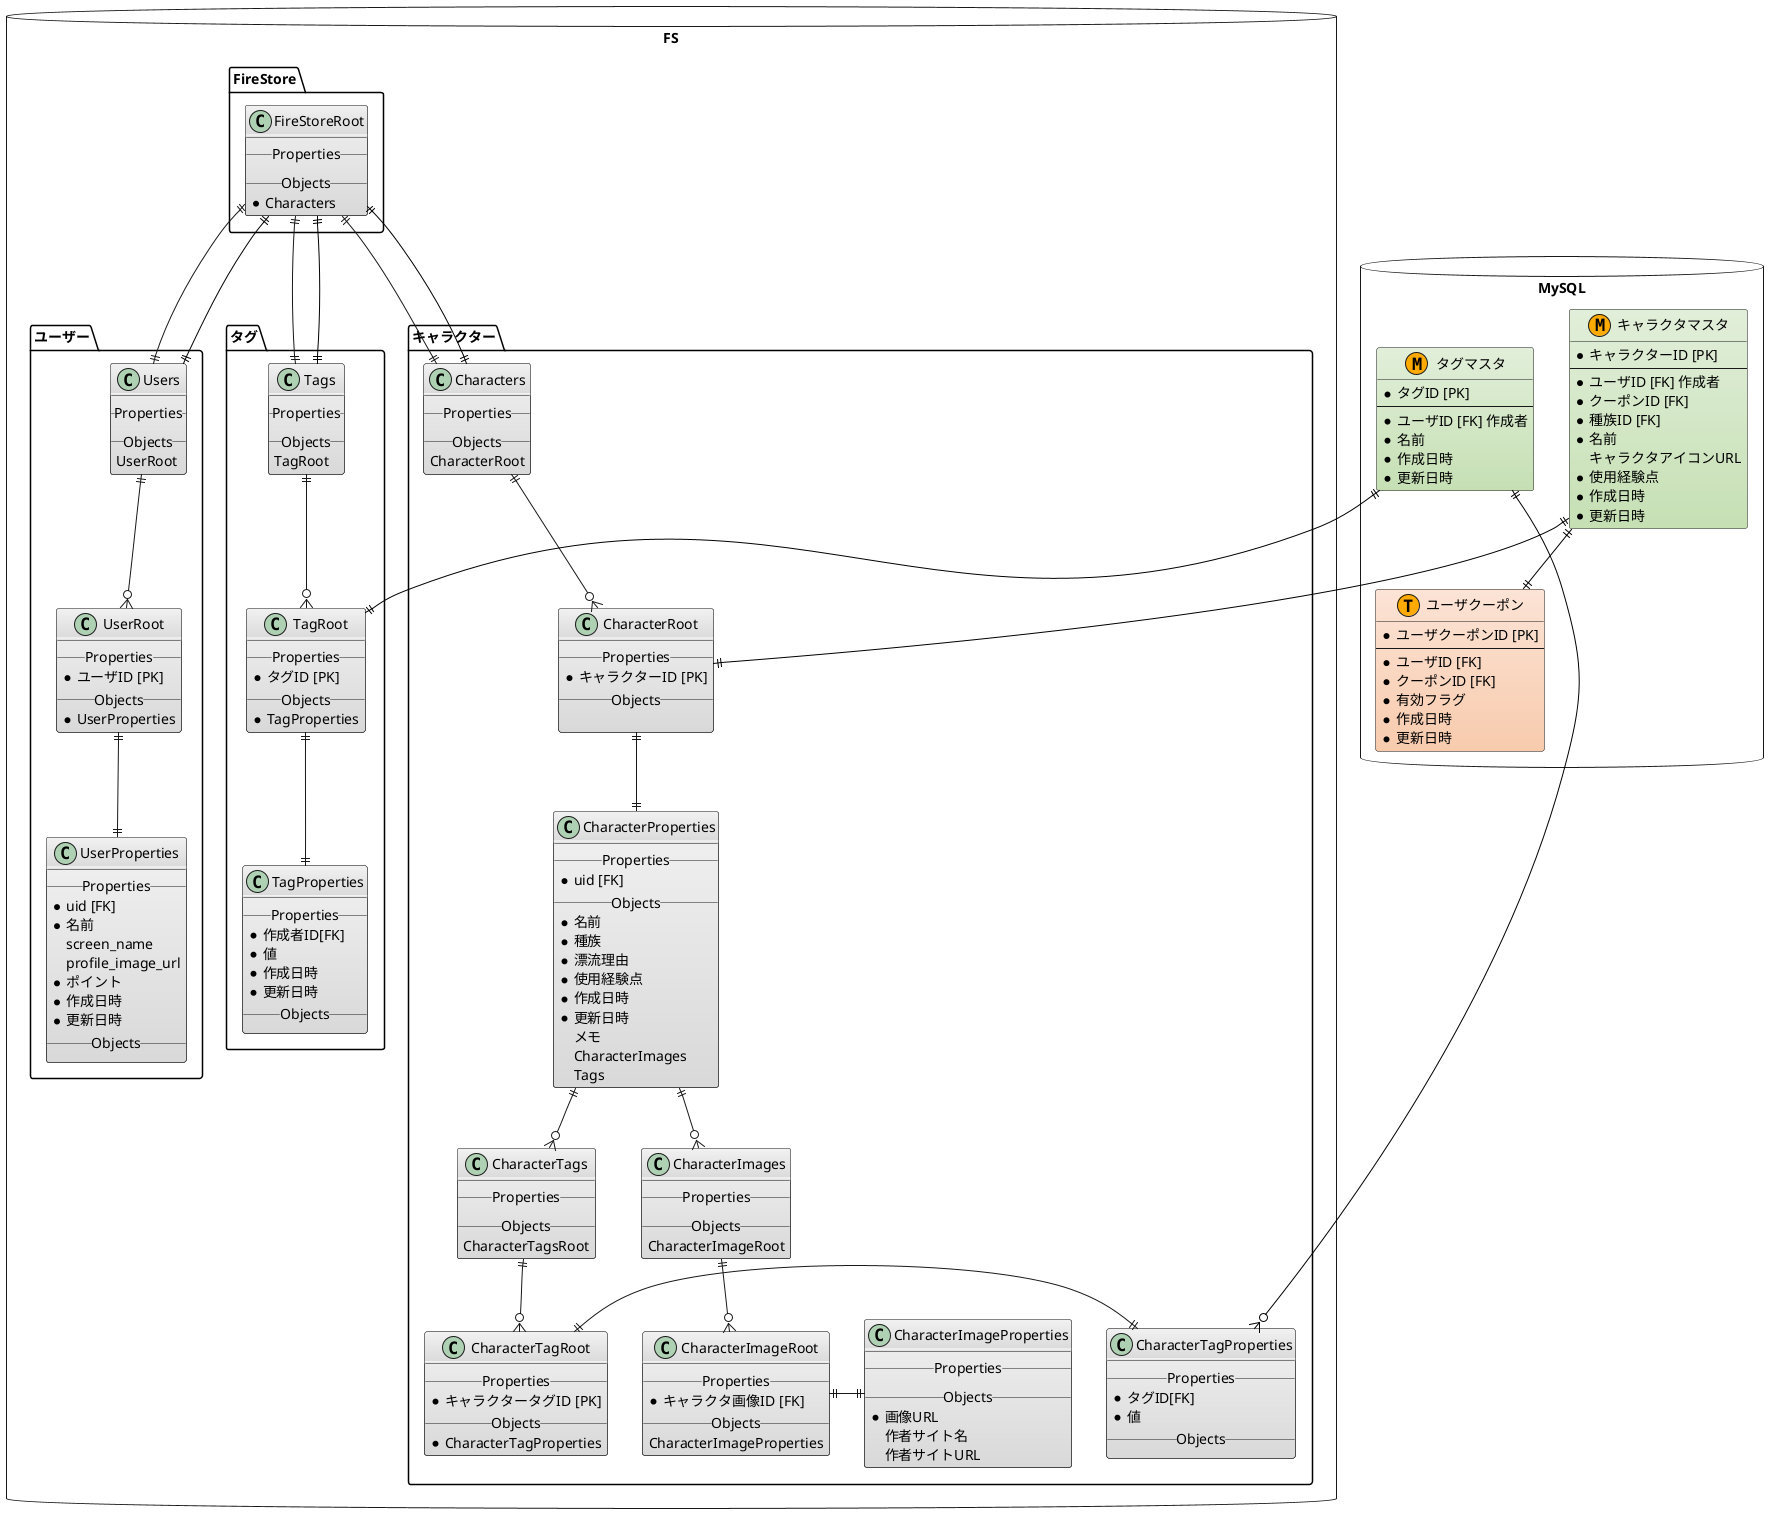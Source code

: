 @startuml
  /'
    * NOT NULL

    --o{ 0以上
    --|{ 1以上
    --|| 1
    --o| 0か1
    
  '/
package "FS" as fireStore <<Database>> {
  package "FireStore" as fs {
    class FireStoreRoot {
      __Properties__
      __Objects__
      * Characters
    }
  }
  package "ユーザー" as user {
    class Users {
      __Properties__
      __Objects__
      UserRoot
    }
    class UserRoot {
      __Properties__
      * ユーザID [PK]
      __Objects__
      * UserProperties
    }
    class UserProperties {
      __Properties__
        * uid [FK]
        * 名前
        screen_name
        profile_image_url
        * ポイント
        * 作成日時
        * 更新日時
      __Objects__
    }
  }

  package "タグ" as tag {
    class Tags {
      __Properties__
      __Objects__
      TagRoot
    }
    class TagRoot {
      __Properties__
      * タグID [PK]
      __Objects__
      * TagProperties
    }
    class TagProperties {
      __Properties__
      * 作成者ID[FK]
      * 値
      * 作成日時
      * 更新日時
      __Objects__
    }
  }

  package "キャラクター" as chara {
    class Characters {
      __Properties__
      __Objects__
      CharacterRoot
    }
    class CharacterRoot {
      __Properties__
      * キャラクターID [PK]
      __Objects__

    }
    class CharacterProperties {
      __Properties__
      * uid [FK]
      __Objects__
      * 名前
      * 種族
      * 漂流理由
      * 使用経験点
      * 作成日時
      * 更新日時
      メモ
      CharacterImages
      Tags
    }
      class CharacterTags {
      __Properties__
      __Objects__
      CharacterTagsRoot
    }
    class CharacterTagRoot {
      __Properties__
      * キャラクタータグID [PK]
      __Objects__
      * CharacterTagProperties
    }
    class CharacterTagProperties {
      __Properties__
      * タグID[FK]
      * 値
      __Objects__
    }
    class CharacterImages {
      __Properties__
      __Objects__
      CharacterImageRoot
    }
    class CharacterImageRoot {
      __Properties__
      * キャラクタ画像ID [FK]
      __Objects__
      CharacterImageProperties
    }
    class CharacterImageProperties {
      __Properties__
      __Objects__
      * 画像URL
      作者サイト名
      作者サイトURL
    }
  }
}
Characters ||--o{  CharacterRoot
CharacterRoot ||--|| CharacterProperties 
CharacterProperties ||--o{ CharacterImages
CharacterImages ||--o{ CharacterImageRoot
CharacterImageRoot ||-|| CharacterImageProperties
CharacterProperties ||--o{ CharacterTags
CharacterTags ||--o{ CharacterTagRoot
CharacterTagRoot ||-|| CharacterTagProperties

Users ||--o{  UserRoot
UserRoot ||--|| UserProperties 

Tags ||--o{  TagRoot
TagRoot ||--|| TagProperties 

FireStoreRoot ||--|| Characters
FireStoreRoot ||--|| Users
FireStoreRoot ||--|| Tags
/'
  図の中で目立たせたいエンティティに着色するための
  色の名前（定数）を定義します。
'/
!define MAIN_ENTITY #E2EFDA-C6E0B4
!define MAIN_ENTITY_2 #FCE4D6-F8CBAD

/' 他の色も、用途が分りやすいように名前をつけます。 '/
!define METAL #F2F2F2-D9D9D9
!define MASTER_MARK_COLOR AAFFAA
!define TRANSACTION_MARK_COLOR FFAA00

/'
  デフォルトのスタイルを設定します。
  この場合の指定は class です。entity ではエラーになります。
'/
skinparam class {
    BackgroundColor METAL
    BcharactersColor Black
    ArrowColor Black
}


package "MySQL" as mysql <<Database>> {
    /'
      マスターテーブルを M、トランザクションを T などと安直にしていますが、
      チーム内でルールを決めればなんでも良いと思います。交差テーブルは "I" とか。
      角丸四角形が描けない代替です。
      １文字なら "主" とか "従" とか日本語でも OK だったのが受ける。
     '/
    entity "キャラクタマスタ" as characters <<M,TRANSACTION_MARK_COLOR>> MAIN_ENTITY {
        * キャラクターID [PK]
        --
        * ユーザID [FK] 作成者
        * クーポンID [FK]
        * 種族ID [FK]
        * 名前
        キャラクタアイコンURL
        * 使用経験点
        * 作成日時
        * 更新日時
    }




    entity "ユーザクーポン" as user_coupons <<T,TRANSACTION_MARK_COLOR>> MAIN_ENTITY_2 {
        * ユーザクーポンID [PK]
        --
        * ユーザID [FK]
        * クーポンID [FK]
        * 有効フラグ
        * 作成日時
        * 更新日時
    }
    entity "タグマスタ" as tags <<M,TRANSACTION_MARK_COLOR>> MAIN_ENTITY {
        * タグID [PK]
        --
        * ユーザID [FK] 作成者
        * 名前
        * 作成日時
        * 更新日時
    }

}



characters ||--||  user_coupons


FireStoreRoot ||--|| Characters
FireStoreRoot ||--|| Users
FireStoreRoot ||--|| Tags

tags ||--|| TagRoot
tags ||--o{ CharacterTagProperties
characters ||--|| CharacterRoot

@enduml